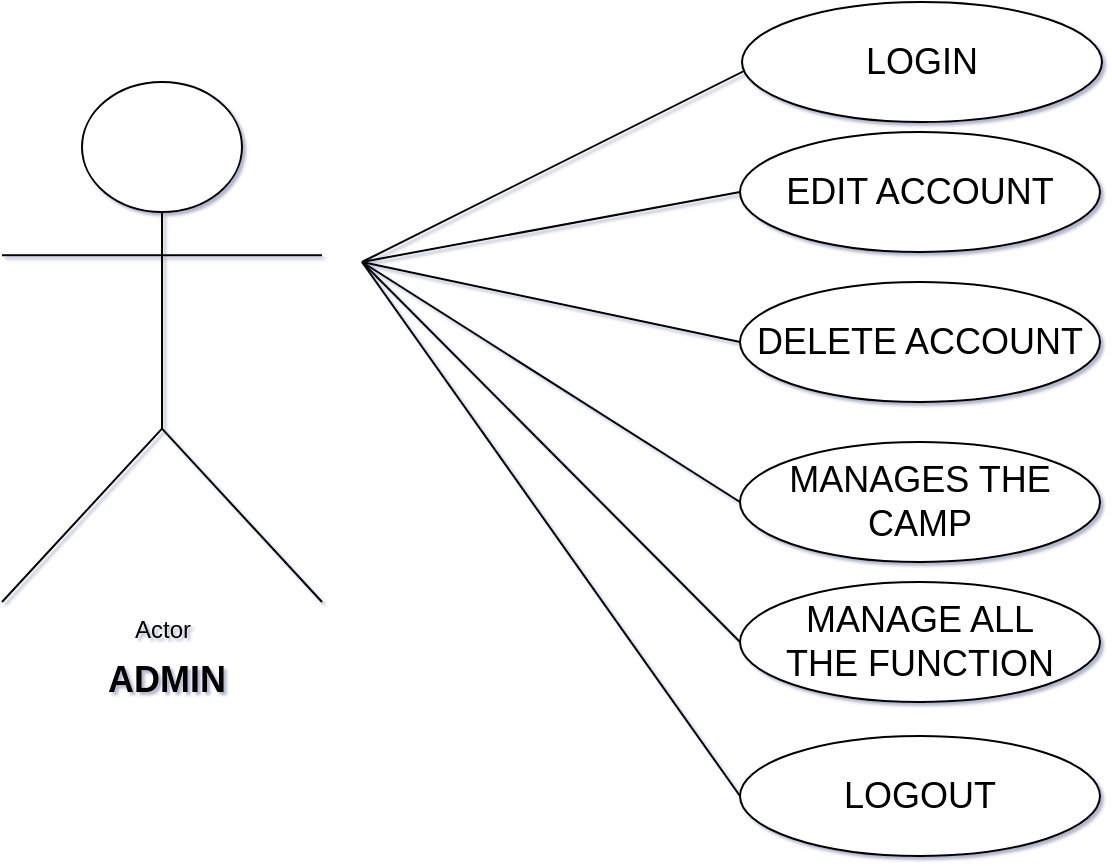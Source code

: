 <mxfile version="17.4.6" type="device"><diagram id="8hYT9IPZvPWXjSMBFajR" name="Page-1"><mxGraphModel dx="942" dy="614" grid="1" gridSize="10" guides="1" tooltips="1" connect="1" arrows="1" fold="1" page="1" pageScale="1" pageWidth="827" pageHeight="1169" math="0" shadow="1"><root><mxCell id="0"/><mxCell id="1" parent="0"/><mxCell id="7alsIOSGdQzGT_gok2Y5-1" value="Actor" style="shape=umlActor;verticalLabelPosition=bottom;verticalAlign=top;html=1;outlineConnect=0;" vertex="1" parent="1"><mxGeometry x="80" y="140" width="160" height="260" as="geometry"/></mxCell><mxCell id="7alsIOSGdQzGT_gok2Y5-4" value="&lt;span style=&quot;font-size: 18px&quot;&gt;&lt;b&gt;ADMIN&lt;/b&gt;&lt;/span&gt;" style="text;html=1;align=center;verticalAlign=middle;resizable=0;points=[];autosize=1;strokeColor=none;fillColor=none;" vertex="1" parent="1"><mxGeometry x="127" y="429" width="70" height="20" as="geometry"/></mxCell><mxCell id="7alsIOSGdQzGT_gok2Y5-6" value="" style="endArrow=none;html=1;rounded=0;fontSize=18;" edge="1" parent="1"><mxGeometry width="50" height="50" relative="1" as="geometry"><mxPoint x="260" y="230" as="sourcePoint"/><mxPoint x="480" y="120" as="targetPoint"/></mxGeometry></mxCell><mxCell id="7alsIOSGdQzGT_gok2Y5-7" value="LOGIN" style="ellipse;whiteSpace=wrap;html=1;fontSize=18;" vertex="1" parent="1"><mxGeometry x="450" y="100" width="180" height="60" as="geometry"/></mxCell><mxCell id="7alsIOSGdQzGT_gok2Y5-8" value="" style="endArrow=none;html=1;rounded=0;fontSize=18;entryX=0;entryY=0.5;entryDx=0;entryDy=0;" edge="1" parent="1" target="7alsIOSGdQzGT_gok2Y5-9"><mxGeometry width="50" height="50" relative="1" as="geometry"><mxPoint x="260" y="230" as="sourcePoint"/><mxPoint x="440" y="190" as="targetPoint"/></mxGeometry></mxCell><mxCell id="7alsIOSGdQzGT_gok2Y5-9" value="EDIT ACCOUNT" style="ellipse;whiteSpace=wrap;html=1;fontSize=18;" vertex="1" parent="1"><mxGeometry x="449" y="165" width="180" height="60" as="geometry"/></mxCell><mxCell id="7alsIOSGdQzGT_gok2Y5-10" value="DELETE ACCOUNT" style="ellipse;whiteSpace=wrap;html=1;fontSize=18;" vertex="1" parent="1"><mxGeometry x="449" y="240" width="180" height="60" as="geometry"/></mxCell><mxCell id="7alsIOSGdQzGT_gok2Y5-11" value="MANAGES THE CAMP" style="ellipse;whiteSpace=wrap;html=1;fontSize=18;" vertex="1" parent="1"><mxGeometry x="449" y="320" width="180" height="60" as="geometry"/></mxCell><mxCell id="7alsIOSGdQzGT_gok2Y5-12" value="MANAGE ALL &lt;br&gt;THE FUNCTION" style="ellipse;whiteSpace=wrap;html=1;fontSize=18;" vertex="1" parent="1"><mxGeometry x="449" y="390" width="180" height="60" as="geometry"/></mxCell><mxCell id="7alsIOSGdQzGT_gok2Y5-13" value="" style="endArrow=none;html=1;rounded=0;fontSize=18;entryX=0;entryY=0.5;entryDx=0;entryDy=0;" edge="1" parent="1" target="7alsIOSGdQzGT_gok2Y5-10"><mxGeometry width="50" height="50" relative="1" as="geometry"><mxPoint x="260" y="230" as="sourcePoint"/><mxPoint x="459" y="205" as="targetPoint"/></mxGeometry></mxCell><mxCell id="7alsIOSGdQzGT_gok2Y5-14" value="" style="endArrow=none;html=1;rounded=0;fontSize=18;entryX=0;entryY=0.5;entryDx=0;entryDy=0;" edge="1" parent="1" target="7alsIOSGdQzGT_gok2Y5-11"><mxGeometry width="50" height="50" relative="1" as="geometry"><mxPoint x="260" y="230" as="sourcePoint"/><mxPoint x="459" y="280" as="targetPoint"/></mxGeometry></mxCell><mxCell id="7alsIOSGdQzGT_gok2Y5-15" value="" style="endArrow=none;html=1;rounded=0;fontSize=18;entryX=0;entryY=0.5;entryDx=0;entryDy=0;" edge="1" parent="1" target="7alsIOSGdQzGT_gok2Y5-12"><mxGeometry width="50" height="50" relative="1" as="geometry"><mxPoint x="260" y="230" as="sourcePoint"/><mxPoint x="459" y="360" as="targetPoint"/></mxGeometry></mxCell><mxCell id="7alsIOSGdQzGT_gok2Y5-16" value="LOGOUT" style="ellipse;whiteSpace=wrap;html=1;fontSize=18;" vertex="1" parent="1"><mxGeometry x="449" y="467" width="180" height="60" as="geometry"/></mxCell><mxCell id="7alsIOSGdQzGT_gok2Y5-18" value="" style="endArrow=none;html=1;rounded=0;fontSize=18;entryX=0;entryY=0.5;entryDx=0;entryDy=0;" edge="1" parent="1" target="7alsIOSGdQzGT_gok2Y5-16"><mxGeometry width="50" height="50" relative="1" as="geometry"><mxPoint x="260" y="230" as="sourcePoint"/><mxPoint x="439" y="450" as="targetPoint"/></mxGeometry></mxCell></root></mxGraphModel></diagram></mxfile>